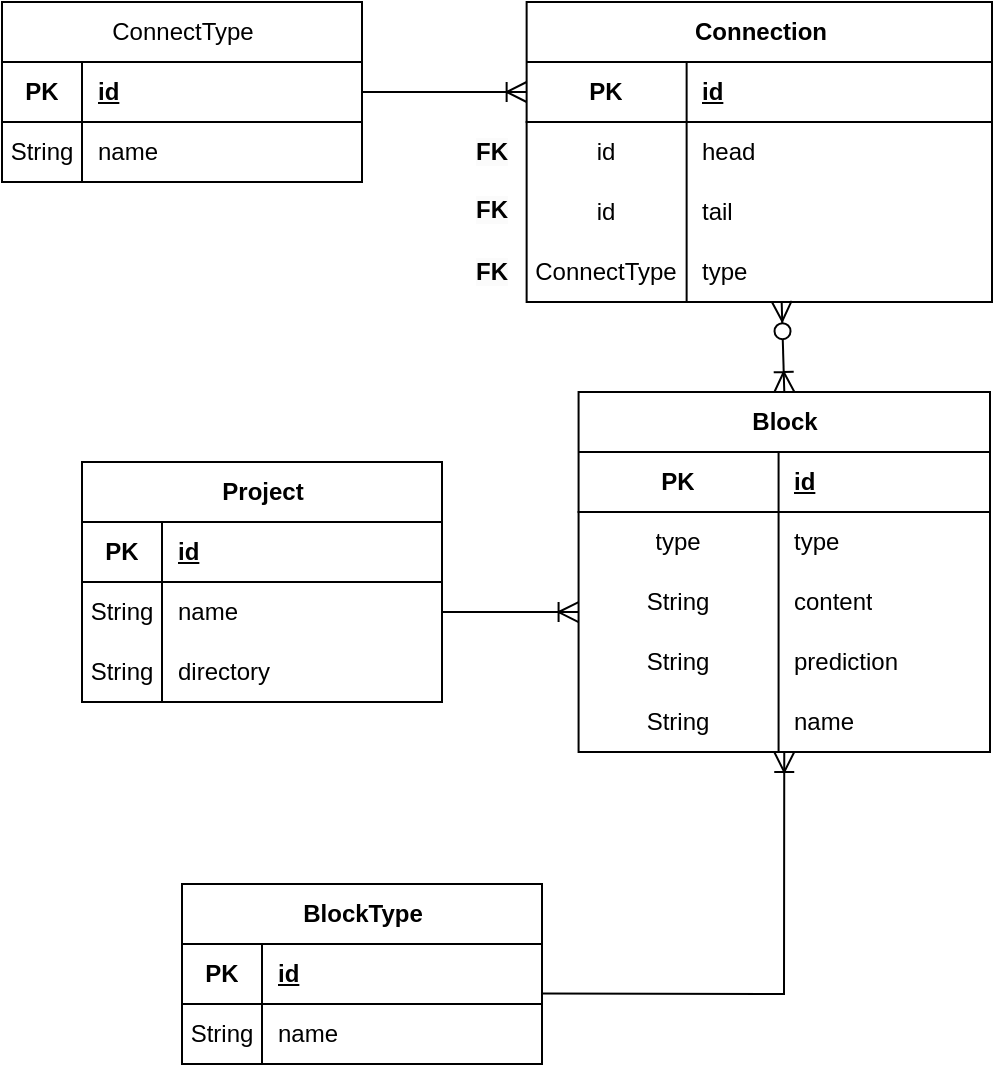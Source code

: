 <mxfile version="26.2.13">
  <diagram name="Page-1" id="am-xYIn-vsiLHxVMW7lh">
    <mxGraphModel grid="1" page="1" gridSize="10" guides="1" tooltips="1" connect="1" arrows="1" fold="1" pageScale="1" pageWidth="850" pageHeight="1100" math="0" shadow="0">
      <root>
        <mxCell id="0" />
        <mxCell id="1" parent="0" />
        <mxCell id="35" value="places" style="curved=1;startArrow=ERmandOne;startSize=10;;endArrow=ERzeroToMany;endSize=10;;exitX=0;exitY=0.94;entryX=0.5;entryY=0;" edge="1" parent="1">
          <mxGeometry relative="1" as="geometry">
            <Array as="points">
              <mxPoint x="324" y="382" />
            </Array>
            <mxPoint x="382" y="326.22" as="sourcePoint" />
          </mxGeometry>
        </mxCell>
        <mxCell id="36" value="makes" style="curved=1;startArrow=ERmandOne;startSize=10;;endArrow=ERzeroToMany;endSize=10;;exitX=1;exitY=0.94;entryX=0.5;entryY=0;" edge="1" parent="1">
          <mxGeometry relative="1" as="geometry">
            <Array as="points">
              <mxPoint x="540" y="382" />
            </Array>
            <mxPoint x="482" y="326.22" as="sourcePoint" />
          </mxGeometry>
        </mxCell>
        <mxCell id="Z2u3XBCnLf64sgLEpDhH-49" value="BlockType" style="shape=table;startSize=30;container=1;collapsible=1;childLayout=tableLayout;fixedRows=1;rowLines=0;fontStyle=1;align=center;resizeLast=1;html=1;" vertex="1" parent="1">
          <mxGeometry x="140" y="641" width="180" height="90" as="geometry" />
        </mxCell>
        <mxCell id="Z2u3XBCnLf64sgLEpDhH-50" value="" style="shape=tableRow;horizontal=0;startSize=0;swimlaneHead=0;swimlaneBody=0;fillColor=none;collapsible=0;dropTarget=0;points=[[0,0.5],[1,0.5]];portConstraint=eastwest;top=0;left=0;right=0;bottom=1;" vertex="1" parent="Z2u3XBCnLf64sgLEpDhH-49">
          <mxGeometry y="30" width="180" height="30" as="geometry" />
        </mxCell>
        <mxCell id="Z2u3XBCnLf64sgLEpDhH-51" value="PK" style="shape=partialRectangle;connectable=0;fillColor=none;top=0;left=0;bottom=0;right=0;fontStyle=1;overflow=hidden;whiteSpace=wrap;html=1;" vertex="1" parent="Z2u3XBCnLf64sgLEpDhH-50">
          <mxGeometry width="40" height="30" as="geometry">
            <mxRectangle width="40" height="30" as="alternateBounds" />
          </mxGeometry>
        </mxCell>
        <mxCell id="Z2u3XBCnLf64sgLEpDhH-52" value="id" style="shape=partialRectangle;connectable=0;fillColor=none;top=0;left=0;bottom=0;right=0;align=left;spacingLeft=6;fontStyle=5;overflow=hidden;whiteSpace=wrap;html=1;" vertex="1" parent="Z2u3XBCnLf64sgLEpDhH-50">
          <mxGeometry x="40" width="140" height="30" as="geometry">
            <mxRectangle width="140" height="30" as="alternateBounds" />
          </mxGeometry>
        </mxCell>
        <mxCell id="Z2u3XBCnLf64sgLEpDhH-53" value="" style="shape=tableRow;horizontal=0;startSize=0;swimlaneHead=0;swimlaneBody=0;fillColor=none;collapsible=0;dropTarget=0;points=[[0,0.5],[1,0.5]];portConstraint=eastwest;top=0;left=0;right=0;bottom=0;" vertex="1" parent="Z2u3XBCnLf64sgLEpDhH-49">
          <mxGeometry y="60" width="180" height="30" as="geometry" />
        </mxCell>
        <mxCell id="Z2u3XBCnLf64sgLEpDhH-54" value="String" style="shape=partialRectangle;connectable=0;fillColor=none;top=0;left=0;bottom=0;right=0;editable=1;overflow=hidden;whiteSpace=wrap;html=1;" vertex="1" parent="Z2u3XBCnLf64sgLEpDhH-53">
          <mxGeometry width="40" height="30" as="geometry">
            <mxRectangle width="40" height="30" as="alternateBounds" />
          </mxGeometry>
        </mxCell>
        <mxCell id="Z2u3XBCnLf64sgLEpDhH-55" value="name" style="shape=partialRectangle;connectable=0;fillColor=none;top=0;left=0;bottom=0;right=0;align=left;spacingLeft=6;overflow=hidden;whiteSpace=wrap;html=1;" vertex="1" parent="Z2u3XBCnLf64sgLEpDhH-53">
          <mxGeometry x="40" width="140" height="30" as="geometry">
            <mxRectangle width="140" height="30" as="alternateBounds" />
          </mxGeometry>
        </mxCell>
        <mxCell id="Z2u3XBCnLf64sgLEpDhH-83" value="" style="group" vertex="1" connectable="0" parent="1">
          <mxGeometry x="280" y="200" width="265" height="150" as="geometry" />
        </mxCell>
        <mxCell id="Z2u3XBCnLf64sgLEpDhH-65" value="Connection" style="shape=table;startSize=30;container=1;collapsible=1;childLayout=tableLayout;fixedRows=1;rowLines=0;fontStyle=1;align=center;resizeLast=1;html=1;" vertex="1" parent="Z2u3XBCnLf64sgLEpDhH-83">
          <mxGeometry x="32.317" width="232.683" height="150" as="geometry" />
        </mxCell>
        <mxCell id="Z2u3XBCnLf64sgLEpDhH-66" value="" style="shape=tableRow;horizontal=0;startSize=0;swimlaneHead=0;swimlaneBody=0;fillColor=none;collapsible=0;dropTarget=0;points=[[0,0.5],[1,0.5]];portConstraint=eastwest;top=0;left=0;right=0;bottom=1;" vertex="1" parent="Z2u3XBCnLf64sgLEpDhH-65">
          <mxGeometry y="30" width="232.683" height="30" as="geometry" />
        </mxCell>
        <mxCell id="Z2u3XBCnLf64sgLEpDhH-67" value="PK" style="shape=partialRectangle;connectable=0;fillColor=none;top=0;left=0;bottom=0;right=0;fontStyle=1;overflow=hidden;whiteSpace=wrap;html=1;" vertex="1" parent="Z2u3XBCnLf64sgLEpDhH-66">
          <mxGeometry width="80" height="30" as="geometry">
            <mxRectangle width="80" height="30" as="alternateBounds" />
          </mxGeometry>
        </mxCell>
        <mxCell id="Z2u3XBCnLf64sgLEpDhH-68" value="id" style="shape=partialRectangle;connectable=0;fillColor=none;top=0;left=0;bottom=0;right=0;align=left;spacingLeft=6;fontStyle=5;overflow=hidden;whiteSpace=wrap;html=1;" vertex="1" parent="Z2u3XBCnLf64sgLEpDhH-66">
          <mxGeometry x="80" width="152.683" height="30" as="geometry">
            <mxRectangle width="152.683" height="30" as="alternateBounds" />
          </mxGeometry>
        </mxCell>
        <mxCell id="Z2u3XBCnLf64sgLEpDhH-69" value="" style="shape=tableRow;horizontal=0;startSize=0;swimlaneHead=0;swimlaneBody=0;fillColor=none;collapsible=0;dropTarget=0;points=[[0,0.5],[1,0.5]];portConstraint=eastwest;top=0;left=0;right=0;bottom=0;" vertex="1" parent="Z2u3XBCnLf64sgLEpDhH-65">
          <mxGeometry y="60" width="232.683" height="30" as="geometry" />
        </mxCell>
        <mxCell id="Z2u3XBCnLf64sgLEpDhH-70" value="id" style="shape=partialRectangle;connectable=0;fillColor=none;top=0;left=0;bottom=0;right=0;editable=1;overflow=hidden;whiteSpace=wrap;html=1;" vertex="1" parent="Z2u3XBCnLf64sgLEpDhH-69">
          <mxGeometry width="80" height="30" as="geometry">
            <mxRectangle width="80" height="30" as="alternateBounds" />
          </mxGeometry>
        </mxCell>
        <mxCell id="Z2u3XBCnLf64sgLEpDhH-71" value="head" style="shape=partialRectangle;connectable=0;fillColor=none;top=0;left=0;bottom=0;right=0;align=left;spacingLeft=6;overflow=hidden;whiteSpace=wrap;html=1;" vertex="1" parent="Z2u3XBCnLf64sgLEpDhH-69">
          <mxGeometry x="80" width="152.683" height="30" as="geometry">
            <mxRectangle width="152.683" height="30" as="alternateBounds" />
          </mxGeometry>
        </mxCell>
        <mxCell id="Z2u3XBCnLf64sgLEpDhH-72" value="" style="shape=tableRow;horizontal=0;startSize=0;swimlaneHead=0;swimlaneBody=0;fillColor=none;collapsible=0;dropTarget=0;points=[[0,0.5],[1,0.5]];portConstraint=eastwest;top=0;left=0;right=0;bottom=0;" vertex="1" parent="Z2u3XBCnLf64sgLEpDhH-65">
          <mxGeometry y="90" width="232.683" height="30" as="geometry" />
        </mxCell>
        <mxCell id="Z2u3XBCnLf64sgLEpDhH-73" value="id" style="shape=partialRectangle;connectable=0;fillColor=none;top=0;left=0;bottom=0;right=0;editable=1;overflow=hidden;whiteSpace=wrap;html=1;" vertex="1" parent="Z2u3XBCnLf64sgLEpDhH-72">
          <mxGeometry width="80" height="30" as="geometry">
            <mxRectangle width="80" height="30" as="alternateBounds" />
          </mxGeometry>
        </mxCell>
        <mxCell id="Z2u3XBCnLf64sgLEpDhH-74" value="tail" style="shape=partialRectangle;connectable=0;fillColor=none;top=0;left=0;bottom=0;right=0;align=left;spacingLeft=6;overflow=hidden;whiteSpace=wrap;html=1;" vertex="1" parent="Z2u3XBCnLf64sgLEpDhH-72">
          <mxGeometry x="80" width="152.683" height="30" as="geometry">
            <mxRectangle width="152.683" height="30" as="alternateBounds" />
          </mxGeometry>
        </mxCell>
        <mxCell id="Z2u3XBCnLf64sgLEpDhH-75" value="" style="shape=tableRow;horizontal=0;startSize=0;swimlaneHead=0;swimlaneBody=0;fillColor=none;collapsible=0;dropTarget=0;points=[[0,0.5],[1,0.5]];portConstraint=eastwest;top=0;left=0;right=0;bottom=0;" vertex="1" parent="Z2u3XBCnLf64sgLEpDhH-65">
          <mxGeometry y="120" width="232.683" height="30" as="geometry" />
        </mxCell>
        <mxCell id="Z2u3XBCnLf64sgLEpDhH-76" value="ConnectType" style="shape=partialRectangle;connectable=0;fillColor=none;top=0;left=0;bottom=0;right=0;editable=1;overflow=hidden;whiteSpace=wrap;html=1;" vertex="1" parent="Z2u3XBCnLf64sgLEpDhH-75">
          <mxGeometry width="80" height="30" as="geometry">
            <mxRectangle width="80" height="30" as="alternateBounds" />
          </mxGeometry>
        </mxCell>
        <mxCell id="Z2u3XBCnLf64sgLEpDhH-77" value="type" style="shape=partialRectangle;connectable=0;fillColor=none;top=0;left=0;bottom=0;right=0;align=left;spacingLeft=6;overflow=hidden;whiteSpace=wrap;html=1;" vertex="1" parent="Z2u3XBCnLf64sgLEpDhH-75">
          <mxGeometry x="80" width="152.683" height="30" as="geometry">
            <mxRectangle width="152.683" height="30" as="alternateBounds" />
          </mxGeometry>
        </mxCell>
        <mxCell id="Z2u3XBCnLf64sgLEpDhH-82" value="&lt;span style=&quot;color: rgb(0, 0, 0); font-family: Helvetica; font-size: 12px; font-style: normal; font-variant-ligatures: normal; font-variant-caps: normal; font-weight: 700; letter-spacing: normal; orphans: 2; text-align: center; text-indent: 0px; text-transform: none; widows: 2; word-spacing: 0px; -webkit-text-stroke-width: 0px; white-space: normal; background-color: rgb(251, 251, 251); text-decoration-thickness: initial; text-decoration-style: initial; text-decoration-color: initial; float: none; display: inline !important;&quot;&gt;FK&lt;/span&gt;" style="text;whiteSpace=wrap;html=1;" vertex="1" parent="Z2u3XBCnLf64sgLEpDhH-83">
          <mxGeometry x="5" y="61" width="25.854" height="25" as="geometry" />
        </mxCell>
        <mxCell id="Z2u3XBCnLf64sgLEpDhH-84" value="&lt;span style=&quot;color: rgb(0, 0, 0); font-family: Helvetica; font-size: 12px; font-style: normal; font-variant-ligatures: normal; font-variant-caps: normal; font-weight: 700; letter-spacing: normal; orphans: 2; text-align: center; text-indent: 0px; text-transform: none; widows: 2; word-spacing: 0px; -webkit-text-stroke-width: 0px; white-space: normal; background-color: rgb(251, 251, 251); text-decoration-thickness: initial; text-decoration-style: initial; text-decoration-color: initial; float: none; display: inline !important;&quot;&gt;FK&lt;/span&gt;" style="text;whiteSpace=wrap;html=1;" vertex="1" parent="Z2u3XBCnLf64sgLEpDhH-83">
          <mxGeometry x="5.46" y="90" width="25.854" height="25" as="geometry" />
        </mxCell>
        <mxCell id="Z2u3XBCnLf64sgLEpDhH-85" value="&lt;span style=&quot;color: rgb(0, 0, 0); font-family: Helvetica; font-size: 12px; font-style: normal; font-variant-ligatures: normal; font-variant-caps: normal; font-weight: 700; letter-spacing: normal; orphans: 2; text-align: center; text-indent: 0px; text-transform: none; widows: 2; word-spacing: 0px; -webkit-text-stroke-width: 0px; white-space: normal; background-color: rgb(251, 251, 251); text-decoration-thickness: initial; text-decoration-style: initial; text-decoration-color: initial; float: none; display: inline !important;&quot;&gt;FK&lt;/span&gt;" style="text;whiteSpace=wrap;html=1;" vertex="1" parent="Z2u3XBCnLf64sgLEpDhH-83">
          <mxGeometry x="5" y="121" width="25.854" height="25" as="geometry" />
        </mxCell>
        <mxCell id="Z2u3XBCnLf64sgLEpDhH-86" value="&lt;span style=&quot;font-weight: 400; text-wrap-mode: wrap;&quot;&gt;ConnectType&lt;/span&gt;" style="shape=table;startSize=30;container=1;collapsible=1;childLayout=tableLayout;fixedRows=1;rowLines=0;fontStyle=1;align=center;resizeLast=1;html=1;" vertex="1" parent="1">
          <mxGeometry x="50" y="200" width="180" height="90" as="geometry" />
        </mxCell>
        <mxCell id="Z2u3XBCnLf64sgLEpDhH-87" value="" style="shape=tableRow;horizontal=0;startSize=0;swimlaneHead=0;swimlaneBody=0;fillColor=none;collapsible=0;dropTarget=0;points=[[0,0.5],[1,0.5]];portConstraint=eastwest;top=0;left=0;right=0;bottom=1;" vertex="1" parent="Z2u3XBCnLf64sgLEpDhH-86">
          <mxGeometry y="30" width="180" height="30" as="geometry" />
        </mxCell>
        <mxCell id="Z2u3XBCnLf64sgLEpDhH-88" value="PK" style="shape=partialRectangle;connectable=0;fillColor=none;top=0;left=0;bottom=0;right=0;fontStyle=1;overflow=hidden;whiteSpace=wrap;html=1;" vertex="1" parent="Z2u3XBCnLf64sgLEpDhH-87">
          <mxGeometry width="40" height="30" as="geometry">
            <mxRectangle width="40" height="30" as="alternateBounds" />
          </mxGeometry>
        </mxCell>
        <mxCell id="Z2u3XBCnLf64sgLEpDhH-89" value="id" style="shape=partialRectangle;connectable=0;fillColor=none;top=0;left=0;bottom=0;right=0;align=left;spacingLeft=6;fontStyle=5;overflow=hidden;whiteSpace=wrap;html=1;" vertex="1" parent="Z2u3XBCnLf64sgLEpDhH-87">
          <mxGeometry x="40" width="140" height="30" as="geometry">
            <mxRectangle width="140" height="30" as="alternateBounds" />
          </mxGeometry>
        </mxCell>
        <mxCell id="Z2u3XBCnLf64sgLEpDhH-90" value="" style="shape=tableRow;horizontal=0;startSize=0;swimlaneHead=0;swimlaneBody=0;fillColor=none;collapsible=0;dropTarget=0;points=[[0,0.5],[1,0.5]];portConstraint=eastwest;top=0;left=0;right=0;bottom=0;" vertex="1" parent="Z2u3XBCnLf64sgLEpDhH-86">
          <mxGeometry y="60" width="180" height="30" as="geometry" />
        </mxCell>
        <mxCell id="Z2u3XBCnLf64sgLEpDhH-91" value="String" style="shape=partialRectangle;connectable=0;fillColor=none;top=0;left=0;bottom=0;right=0;editable=1;overflow=hidden;whiteSpace=wrap;html=1;" vertex="1" parent="Z2u3XBCnLf64sgLEpDhH-90">
          <mxGeometry width="40" height="30" as="geometry">
            <mxRectangle width="40" height="30" as="alternateBounds" />
          </mxGeometry>
        </mxCell>
        <mxCell id="Z2u3XBCnLf64sgLEpDhH-92" value="name" style="shape=partialRectangle;connectable=0;fillColor=none;top=0;left=0;bottom=0;right=0;align=left;spacingLeft=6;overflow=hidden;whiteSpace=wrap;html=1;" vertex="1" parent="Z2u3XBCnLf64sgLEpDhH-90">
          <mxGeometry x="40" width="140" height="30" as="geometry">
            <mxRectangle width="140" height="30" as="alternateBounds" />
          </mxGeometry>
        </mxCell>
        <mxCell id="Z2u3XBCnLf64sgLEpDhH-93" value="Project" style="shape=table;startSize=30;container=1;collapsible=1;childLayout=tableLayout;fixedRows=1;rowLines=0;fontStyle=1;align=center;resizeLast=1;html=1;" vertex="1" parent="1">
          <mxGeometry x="90" y="430" width="180" height="120" as="geometry" />
        </mxCell>
        <mxCell id="Z2u3XBCnLf64sgLEpDhH-94" value="" style="shape=tableRow;horizontal=0;startSize=0;swimlaneHead=0;swimlaneBody=0;fillColor=none;collapsible=0;dropTarget=0;points=[[0,0.5],[1,0.5]];portConstraint=eastwest;top=0;left=0;right=0;bottom=1;" vertex="1" parent="Z2u3XBCnLf64sgLEpDhH-93">
          <mxGeometry y="30" width="180" height="30" as="geometry" />
        </mxCell>
        <mxCell id="Z2u3XBCnLf64sgLEpDhH-95" value="PK" style="shape=partialRectangle;connectable=0;fillColor=none;top=0;left=0;bottom=0;right=0;fontStyle=1;overflow=hidden;whiteSpace=wrap;html=1;" vertex="1" parent="Z2u3XBCnLf64sgLEpDhH-94">
          <mxGeometry width="40" height="30" as="geometry">
            <mxRectangle width="40" height="30" as="alternateBounds" />
          </mxGeometry>
        </mxCell>
        <mxCell id="Z2u3XBCnLf64sgLEpDhH-96" value="id" style="shape=partialRectangle;connectable=0;fillColor=none;top=0;left=0;bottom=0;right=0;align=left;spacingLeft=6;fontStyle=5;overflow=hidden;whiteSpace=wrap;html=1;" vertex="1" parent="Z2u3XBCnLf64sgLEpDhH-94">
          <mxGeometry x="40" width="140" height="30" as="geometry">
            <mxRectangle width="140" height="30" as="alternateBounds" />
          </mxGeometry>
        </mxCell>
        <mxCell id="Z2u3XBCnLf64sgLEpDhH-97" value="" style="shape=tableRow;horizontal=0;startSize=0;swimlaneHead=0;swimlaneBody=0;fillColor=none;collapsible=0;dropTarget=0;points=[[0,0.5],[1,0.5]];portConstraint=eastwest;top=0;left=0;right=0;bottom=0;" vertex="1" parent="Z2u3XBCnLf64sgLEpDhH-93">
          <mxGeometry y="60" width="180" height="30" as="geometry" />
        </mxCell>
        <mxCell id="Z2u3XBCnLf64sgLEpDhH-98" value="String" style="shape=partialRectangle;connectable=0;fillColor=none;top=0;left=0;bottom=0;right=0;editable=1;overflow=hidden;whiteSpace=wrap;html=1;" vertex="1" parent="Z2u3XBCnLf64sgLEpDhH-97">
          <mxGeometry width="40" height="30" as="geometry">
            <mxRectangle width="40" height="30" as="alternateBounds" />
          </mxGeometry>
        </mxCell>
        <mxCell id="Z2u3XBCnLf64sgLEpDhH-99" value="name" style="shape=partialRectangle;connectable=0;fillColor=none;top=0;left=0;bottom=0;right=0;align=left;spacingLeft=6;overflow=hidden;whiteSpace=wrap;html=1;" vertex="1" parent="Z2u3XBCnLf64sgLEpDhH-97">
          <mxGeometry x="40" width="140" height="30" as="geometry">
            <mxRectangle width="140" height="30" as="alternateBounds" />
          </mxGeometry>
        </mxCell>
        <mxCell id="Z2u3XBCnLf64sgLEpDhH-100" value="" style="shape=tableRow;horizontal=0;startSize=0;swimlaneHead=0;swimlaneBody=0;fillColor=none;collapsible=0;dropTarget=0;points=[[0,0.5],[1,0.5]];portConstraint=eastwest;top=0;left=0;right=0;bottom=0;" vertex="1" parent="Z2u3XBCnLf64sgLEpDhH-93">
          <mxGeometry y="90" width="180" height="30" as="geometry" />
        </mxCell>
        <mxCell id="Z2u3XBCnLf64sgLEpDhH-101" value="String" style="shape=partialRectangle;connectable=0;fillColor=none;top=0;left=0;bottom=0;right=0;editable=1;overflow=hidden;whiteSpace=wrap;html=1;" vertex="1" parent="Z2u3XBCnLf64sgLEpDhH-100">
          <mxGeometry width="40" height="30" as="geometry">
            <mxRectangle width="40" height="30" as="alternateBounds" />
          </mxGeometry>
        </mxCell>
        <mxCell id="Z2u3XBCnLf64sgLEpDhH-102" value="directory" style="shape=partialRectangle;connectable=0;fillColor=none;top=0;left=0;bottom=0;right=0;align=left;spacingLeft=6;overflow=hidden;whiteSpace=wrap;html=1;" vertex="1" parent="Z2u3XBCnLf64sgLEpDhH-100">
          <mxGeometry x="40" width="140" height="30" as="geometry">
            <mxRectangle width="140" height="30" as="alternateBounds" />
          </mxGeometry>
        </mxCell>
        <mxCell id="Z2u3XBCnLf64sgLEpDhH-114" value="" style="edgeStyle=entityRelationEdgeStyle;fontSize=12;html=1;endArrow=ERoneToMany;rounded=0;startSize=8;endSize=8;curved=1;entryX=0;entryY=0.667;entryDx=0;entryDy=0;entryPerimeter=0;exitX=1;exitY=0.5;exitDx=0;exitDy=0;" edge="1" parent="1" source="Z2u3XBCnLf64sgLEpDhH-97" target="Z2u3XBCnLf64sgLEpDhH-43">
          <mxGeometry width="100" height="100" relative="1" as="geometry">
            <mxPoint x="-70" y="340" as="sourcePoint" />
            <mxPoint y="320" as="targetPoint" />
          </mxGeometry>
        </mxCell>
        <mxCell id="Z2u3XBCnLf64sgLEpDhH-116" value="" style="fontSize=12;html=1;endArrow=ERoneToMany;startArrow=ERzeroToMany;rounded=0;startSize=8;endSize=8;entryX=0.5;entryY=0;entryDx=0;entryDy=0;exitX=0.548;exitY=0.987;exitDx=0;exitDy=0;exitPerimeter=0;" edge="1" parent="1" source="Z2u3XBCnLf64sgLEpDhH-75" target="Z2u3XBCnLf64sgLEpDhH-36">
          <mxGeometry width="100" height="100" relative="1" as="geometry">
            <mxPoint x="610" y="342.68" as="sourcePoint" />
            <mxPoint x="597.88" y="550.0" as="targetPoint" />
          </mxGeometry>
        </mxCell>
        <mxCell id="Z2u3XBCnLf64sgLEpDhH-117" value="" style="fontSize=12;html=1;endArrow=ERoneToMany;rounded=0;startSize=8;endSize=8;entryX=0;entryY=0.5;entryDx=0;entryDy=0;exitX=1;exitY=0.5;exitDx=0;exitDy=0;" edge="1" parent="1" source="Z2u3XBCnLf64sgLEpDhH-87" target="Z2u3XBCnLf64sgLEpDhH-66">
          <mxGeometry width="100" height="100" relative="1" as="geometry">
            <mxPoint x="450" y="170" as="sourcePoint" />
            <mxPoint x="550" y="70" as="targetPoint" />
          </mxGeometry>
        </mxCell>
        <mxCell id="Z2u3XBCnLf64sgLEpDhH-118" value="" style="fontSize=12;html=1;endArrow=ERoneToMany;rounded=0;startSize=8;endSize=8;exitX=1;exitY=0.824;exitDx=0;exitDy=0;exitPerimeter=0;" edge="1" parent="1" source="Z2u3XBCnLf64sgLEpDhH-50" target="Z2u3XBCnLf64sgLEpDhH-106">
          <mxGeometry width="100" height="100" relative="1" as="geometry">
            <mxPoint x="330" y="700" as="sourcePoint" />
            <mxPoint x="437.838" y="599.82" as="targetPoint" />
            <Array as="points">
              <mxPoint x="441" y="696" />
            </Array>
          </mxGeometry>
        </mxCell>
        <mxCell id="Z2u3XBCnLf64sgLEpDhH-36" value="Block" style="shape=table;startSize=30;container=1;collapsible=1;childLayout=tableLayout;fixedRows=1;rowLines=0;fontStyle=1;align=center;resizeLast=1;html=1;" vertex="1" parent="1">
          <mxGeometry x="338.29" y="395" width="205.71" height="180" as="geometry" />
        </mxCell>
        <mxCell id="Z2u3XBCnLf64sgLEpDhH-37" value="" style="shape=tableRow;horizontal=0;startSize=0;swimlaneHead=0;swimlaneBody=0;fillColor=none;collapsible=0;dropTarget=0;points=[[0,0.5],[1,0.5]];portConstraint=eastwest;top=0;left=0;right=0;bottom=1;" vertex="1" parent="Z2u3XBCnLf64sgLEpDhH-36">
          <mxGeometry y="30" width="205.71" height="30" as="geometry" />
        </mxCell>
        <mxCell id="Z2u3XBCnLf64sgLEpDhH-38" value="PK" style="shape=partialRectangle;connectable=0;fillColor=none;top=0;left=0;bottom=0;right=0;fontStyle=1;overflow=hidden;whiteSpace=wrap;html=1;" vertex="1" parent="Z2u3XBCnLf64sgLEpDhH-37">
          <mxGeometry width="100" height="30" as="geometry">
            <mxRectangle width="100" height="30" as="alternateBounds" />
          </mxGeometry>
        </mxCell>
        <mxCell id="Z2u3XBCnLf64sgLEpDhH-39" value="id" style="shape=partialRectangle;connectable=0;fillColor=none;top=0;left=0;bottom=0;right=0;align=left;spacingLeft=6;fontStyle=5;overflow=hidden;whiteSpace=wrap;html=1;" vertex="1" parent="Z2u3XBCnLf64sgLEpDhH-37">
          <mxGeometry x="100" width="105.71" height="30" as="geometry">
            <mxRectangle width="105.71" height="30" as="alternateBounds" />
          </mxGeometry>
        </mxCell>
        <mxCell id="Z2u3XBCnLf64sgLEpDhH-40" value="" style="shape=tableRow;horizontal=0;startSize=0;swimlaneHead=0;swimlaneBody=0;fillColor=none;collapsible=0;dropTarget=0;points=[[0,0.5],[1,0.5]];portConstraint=eastwest;top=0;left=0;right=0;bottom=0;" vertex="1" parent="Z2u3XBCnLf64sgLEpDhH-36">
          <mxGeometry y="60" width="205.71" height="30" as="geometry" />
        </mxCell>
        <mxCell id="Z2u3XBCnLf64sgLEpDhH-41" value="type" style="shape=partialRectangle;connectable=0;fillColor=none;top=0;left=0;bottom=0;right=0;editable=1;overflow=hidden;whiteSpace=wrap;html=1;" vertex="1" parent="Z2u3XBCnLf64sgLEpDhH-40">
          <mxGeometry width="100" height="30" as="geometry">
            <mxRectangle width="100" height="30" as="alternateBounds" />
          </mxGeometry>
        </mxCell>
        <mxCell id="Z2u3XBCnLf64sgLEpDhH-42" value="type" style="shape=partialRectangle;connectable=0;fillColor=none;top=0;left=0;bottom=0;right=0;align=left;spacingLeft=6;overflow=hidden;whiteSpace=wrap;html=1;" vertex="1" parent="Z2u3XBCnLf64sgLEpDhH-40">
          <mxGeometry x="100" width="105.71" height="30" as="geometry">
            <mxRectangle width="105.71" height="30" as="alternateBounds" />
          </mxGeometry>
        </mxCell>
        <mxCell id="Z2u3XBCnLf64sgLEpDhH-43" value="" style="shape=tableRow;horizontal=0;startSize=0;swimlaneHead=0;swimlaneBody=0;fillColor=none;collapsible=0;dropTarget=0;points=[[0,0.5],[1,0.5]];portConstraint=eastwest;top=0;left=0;right=0;bottom=0;" vertex="1" parent="Z2u3XBCnLf64sgLEpDhH-36">
          <mxGeometry y="90" width="205.71" height="30" as="geometry" />
        </mxCell>
        <mxCell id="Z2u3XBCnLf64sgLEpDhH-44" value="String" style="shape=partialRectangle;connectable=0;fillColor=none;top=0;left=0;bottom=0;right=0;editable=1;overflow=hidden;whiteSpace=wrap;html=1;" vertex="1" parent="Z2u3XBCnLf64sgLEpDhH-43">
          <mxGeometry width="100" height="30" as="geometry">
            <mxRectangle width="100" height="30" as="alternateBounds" />
          </mxGeometry>
        </mxCell>
        <mxCell id="Z2u3XBCnLf64sgLEpDhH-45" value="content" style="shape=partialRectangle;connectable=0;fillColor=none;top=0;left=0;bottom=0;right=0;align=left;spacingLeft=6;overflow=hidden;whiteSpace=wrap;html=1;" vertex="1" parent="Z2u3XBCnLf64sgLEpDhH-43">
          <mxGeometry x="100" width="105.71" height="30" as="geometry">
            <mxRectangle width="105.71" height="30" as="alternateBounds" />
          </mxGeometry>
        </mxCell>
        <mxCell id="Z2u3XBCnLf64sgLEpDhH-46" value="" style="shape=tableRow;horizontal=0;startSize=0;swimlaneHead=0;swimlaneBody=0;fillColor=none;collapsible=0;dropTarget=0;points=[[0,0.5],[1,0.5]];portConstraint=eastwest;top=0;left=0;right=0;bottom=0;" vertex="1" parent="Z2u3XBCnLf64sgLEpDhH-36">
          <mxGeometry y="120" width="205.71" height="30" as="geometry" />
        </mxCell>
        <mxCell id="Z2u3XBCnLf64sgLEpDhH-47" value="String" style="shape=partialRectangle;connectable=0;fillColor=none;top=0;left=0;bottom=0;right=0;editable=1;overflow=hidden;whiteSpace=wrap;html=1;" vertex="1" parent="Z2u3XBCnLf64sgLEpDhH-46">
          <mxGeometry width="100" height="30" as="geometry">
            <mxRectangle width="100" height="30" as="alternateBounds" />
          </mxGeometry>
        </mxCell>
        <mxCell id="Z2u3XBCnLf64sgLEpDhH-48" value="prediction" style="shape=partialRectangle;connectable=0;fillColor=none;top=0;left=0;bottom=0;right=0;align=left;spacingLeft=6;overflow=hidden;whiteSpace=wrap;html=1;" vertex="1" parent="Z2u3XBCnLf64sgLEpDhH-46">
          <mxGeometry x="100" width="105.71" height="30" as="geometry">
            <mxRectangle width="105.71" height="30" as="alternateBounds" />
          </mxGeometry>
        </mxCell>
        <mxCell id="Z2u3XBCnLf64sgLEpDhH-106" value="" style="shape=tableRow;horizontal=0;startSize=0;swimlaneHead=0;swimlaneBody=0;fillColor=none;collapsible=0;dropTarget=0;points=[[0,0.5],[1,0.5]];portConstraint=eastwest;top=0;left=0;right=0;bottom=0;" vertex="1" parent="Z2u3XBCnLf64sgLEpDhH-36">
          <mxGeometry y="150" width="205.71" height="30" as="geometry" />
        </mxCell>
        <mxCell id="Z2u3XBCnLf64sgLEpDhH-107" value="String" style="shape=partialRectangle;connectable=0;fillColor=none;top=0;left=0;bottom=0;right=0;editable=1;overflow=hidden;whiteSpace=wrap;html=1;" vertex="1" parent="Z2u3XBCnLf64sgLEpDhH-106">
          <mxGeometry width="100" height="30" as="geometry">
            <mxRectangle width="100" height="30" as="alternateBounds" />
          </mxGeometry>
        </mxCell>
        <mxCell id="Z2u3XBCnLf64sgLEpDhH-108" value="name" style="shape=partialRectangle;connectable=0;fillColor=none;top=0;left=0;bottom=0;right=0;align=left;spacingLeft=6;overflow=hidden;whiteSpace=wrap;html=1;" vertex="1" parent="Z2u3XBCnLf64sgLEpDhH-106">
          <mxGeometry x="100" width="105.71" height="30" as="geometry">
            <mxRectangle width="105.71" height="30" as="alternateBounds" />
          </mxGeometry>
        </mxCell>
      </root>
    </mxGraphModel>
  </diagram>
</mxfile>
